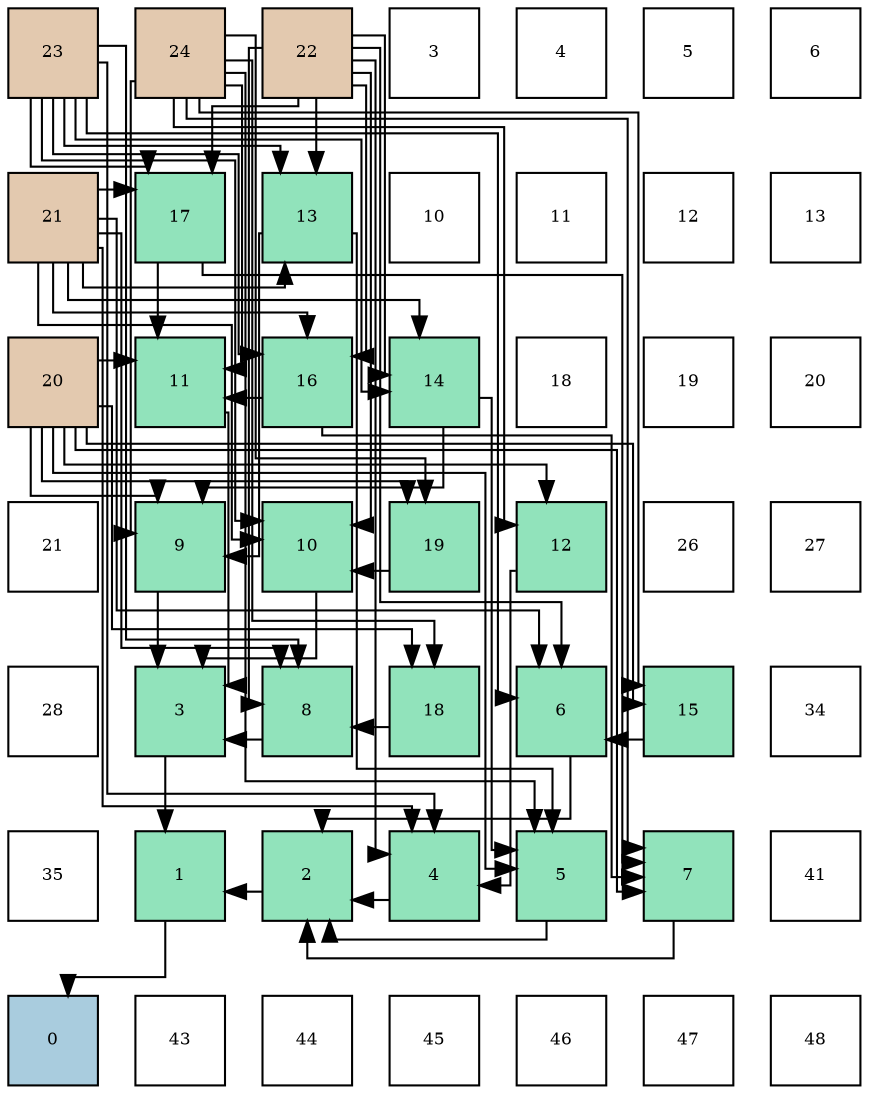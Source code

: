 digraph layout{
 rankdir=TB;
 splines=ortho;
 node [style=filled shape=square fixedsize=true width=0.6];
0[label="23", fontsize=8, fillcolor="#e3c9af"];
1[label="24", fontsize=8, fillcolor="#e3c9af"];
2[label="22", fontsize=8, fillcolor="#e3c9af"];
3[label="3", fontsize=8, fillcolor="#ffffff"];
4[label="4", fontsize=8, fillcolor="#ffffff"];
5[label="5", fontsize=8, fillcolor="#ffffff"];
6[label="6", fontsize=8, fillcolor="#ffffff"];
7[label="21", fontsize=8, fillcolor="#e3c9af"];
8[label="17", fontsize=8, fillcolor="#91e3bb"];
9[label="13", fontsize=8, fillcolor="#91e3bb"];
10[label="10", fontsize=8, fillcolor="#ffffff"];
11[label="11", fontsize=8, fillcolor="#ffffff"];
12[label="12", fontsize=8, fillcolor="#ffffff"];
13[label="13", fontsize=8, fillcolor="#ffffff"];
14[label="20", fontsize=8, fillcolor="#e3c9af"];
15[label="11", fontsize=8, fillcolor="#91e3bb"];
16[label="16", fontsize=8, fillcolor="#91e3bb"];
17[label="14", fontsize=8, fillcolor="#91e3bb"];
18[label="18", fontsize=8, fillcolor="#ffffff"];
19[label="19", fontsize=8, fillcolor="#ffffff"];
20[label="20", fontsize=8, fillcolor="#ffffff"];
21[label="21", fontsize=8, fillcolor="#ffffff"];
22[label="9", fontsize=8, fillcolor="#91e3bb"];
23[label="10", fontsize=8, fillcolor="#91e3bb"];
24[label="19", fontsize=8, fillcolor="#91e3bb"];
25[label="12", fontsize=8, fillcolor="#91e3bb"];
26[label="26", fontsize=8, fillcolor="#ffffff"];
27[label="27", fontsize=8, fillcolor="#ffffff"];
28[label="28", fontsize=8, fillcolor="#ffffff"];
29[label="3", fontsize=8, fillcolor="#91e3bb"];
30[label="8", fontsize=8, fillcolor="#91e3bb"];
31[label="18", fontsize=8, fillcolor="#91e3bb"];
32[label="6", fontsize=8, fillcolor="#91e3bb"];
33[label="15", fontsize=8, fillcolor="#91e3bb"];
34[label="34", fontsize=8, fillcolor="#ffffff"];
35[label="35", fontsize=8, fillcolor="#ffffff"];
36[label="1", fontsize=8, fillcolor="#91e3bb"];
37[label="2", fontsize=8, fillcolor="#91e3bb"];
38[label="4", fontsize=8, fillcolor="#91e3bb"];
39[label="5", fontsize=8, fillcolor="#91e3bb"];
40[label="7", fontsize=8, fillcolor="#91e3bb"];
41[label="41", fontsize=8, fillcolor="#ffffff"];
42[label="0", fontsize=8, fillcolor="#a9ccde"];
43[label="43", fontsize=8, fillcolor="#ffffff"];
44[label="44", fontsize=8, fillcolor="#ffffff"];
45[label="45", fontsize=8, fillcolor="#ffffff"];
46[label="46", fontsize=8, fillcolor="#ffffff"];
47[label="47", fontsize=8, fillcolor="#ffffff"];
48[label="48", fontsize=8, fillcolor="#ffffff"];
edge [constraint=false, style=vis];36 -> 42;
37 -> 36;
29 -> 36;
38 -> 37;
39 -> 37;
32 -> 37;
40 -> 37;
30 -> 29;
22 -> 29;
23 -> 29;
15 -> 29;
25 -> 38;
7 -> 38;
2 -> 38;
0 -> 38;
9 -> 39;
17 -> 39;
14 -> 39;
1 -> 39;
33 -> 32;
7 -> 32;
2 -> 32;
0 -> 32;
16 -> 40;
8 -> 40;
14 -> 40;
1 -> 40;
31 -> 30;
7 -> 30;
2 -> 30;
0 -> 30;
9 -> 22;
17 -> 22;
14 -> 22;
1 -> 22;
24 -> 23;
7 -> 23;
2 -> 23;
0 -> 23;
16 -> 15;
8 -> 15;
14 -> 15;
1 -> 15;
14 -> 25;
1 -> 25;
7 -> 9;
2 -> 9;
0 -> 9;
7 -> 17;
2 -> 17;
0 -> 17;
14 -> 33;
1 -> 33;
7 -> 16;
2 -> 16;
0 -> 16;
7 -> 8;
2 -> 8;
0 -> 8;
14 -> 31;
1 -> 31;
14 -> 24;
1 -> 24;
edge [constraint=true, style=invis];
0 -> 7 -> 14 -> 21 -> 28 -> 35 -> 42;
1 -> 8 -> 15 -> 22 -> 29 -> 36 -> 43;
2 -> 9 -> 16 -> 23 -> 30 -> 37 -> 44;
3 -> 10 -> 17 -> 24 -> 31 -> 38 -> 45;
4 -> 11 -> 18 -> 25 -> 32 -> 39 -> 46;
5 -> 12 -> 19 -> 26 -> 33 -> 40 -> 47;
6 -> 13 -> 20 -> 27 -> 34 -> 41 -> 48;
rank = same {0 -> 1 -> 2 -> 3 -> 4 -> 5 -> 6};
rank = same {7 -> 8 -> 9 -> 10 -> 11 -> 12 -> 13};
rank = same {14 -> 15 -> 16 -> 17 -> 18 -> 19 -> 20};
rank = same {21 -> 22 -> 23 -> 24 -> 25 -> 26 -> 27};
rank = same {28 -> 29 -> 30 -> 31 -> 32 -> 33 -> 34};
rank = same {35 -> 36 -> 37 -> 38 -> 39 -> 40 -> 41};
rank = same {42 -> 43 -> 44 -> 45 -> 46 -> 47 -> 48};
}